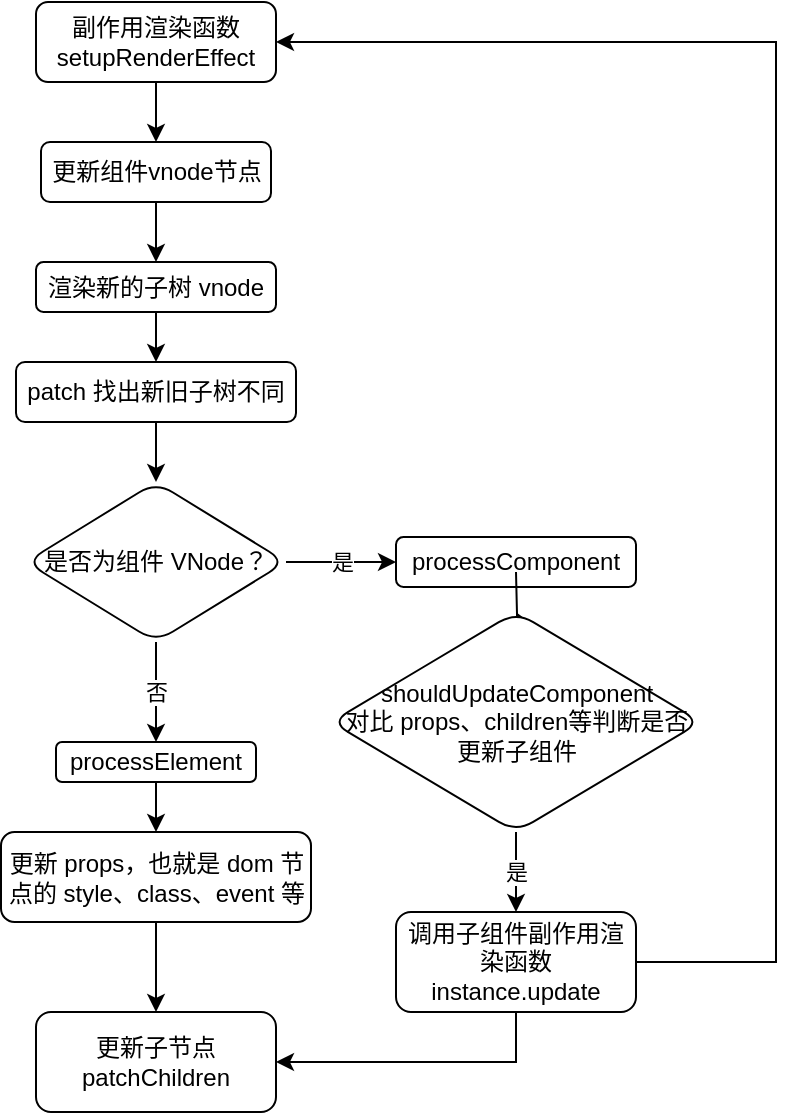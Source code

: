 <mxfile version="20.7.4" type="device"><diagram id="C5RBs43oDa-KdzZeNtuy" name="Page-1"><mxGraphModel dx="1100" dy="902" grid="1" gridSize="10" guides="1" tooltips="1" connect="1" arrows="1" fold="1" page="1" pageScale="1" pageWidth="827" pageHeight="1169" math="0" shadow="0"><root><mxCell id="WIyWlLk6GJQsqaUBKTNV-0"/><mxCell id="WIyWlLk6GJQsqaUBKTNV-1" parent="WIyWlLk6GJQsqaUBKTNV-0"/><mxCell id="pXSWZKgPUfB4xQFl141r-2" style="edgeStyle=orthogonalEdgeStyle;rounded=0;orthogonalLoop=1;jettySize=auto;html=1;exitX=0.5;exitY=1;exitDx=0;exitDy=0;entryX=0.5;entryY=0;entryDx=0;entryDy=0;" edge="1" parent="WIyWlLk6GJQsqaUBKTNV-1" source="WIyWlLk6GJQsqaUBKTNV-3" target="pXSWZKgPUfB4xQFl141r-0"><mxGeometry relative="1" as="geometry"/></mxCell><mxCell id="WIyWlLk6GJQsqaUBKTNV-3" value="副作用渲染函数&lt;br&gt;setupRenderEffect" style="rounded=1;whiteSpace=wrap;html=1;fontSize=12;glass=0;strokeWidth=1;shadow=0;" parent="WIyWlLk6GJQsqaUBKTNV-1" vertex="1"><mxGeometry x="160" y="80" width="120" height="40" as="geometry"/></mxCell><mxCell id="pXSWZKgPUfB4xQFl141r-4" value="" style="edgeStyle=orthogonalEdgeStyle;rounded=0;orthogonalLoop=1;jettySize=auto;html=1;" edge="1" parent="WIyWlLk6GJQsqaUBKTNV-1" source="pXSWZKgPUfB4xQFl141r-0" target="pXSWZKgPUfB4xQFl141r-3"><mxGeometry relative="1" as="geometry"/></mxCell><mxCell id="pXSWZKgPUfB4xQFl141r-0" value="更新组件vnode节点" style="rounded=1;whiteSpace=wrap;html=1;" vertex="1" parent="WIyWlLk6GJQsqaUBKTNV-1"><mxGeometry x="162.5" y="150" width="115" height="30" as="geometry"/></mxCell><mxCell id="pXSWZKgPUfB4xQFl141r-6" value="" style="edgeStyle=orthogonalEdgeStyle;rounded=0;orthogonalLoop=1;jettySize=auto;html=1;" edge="1" parent="WIyWlLk6GJQsqaUBKTNV-1" source="pXSWZKgPUfB4xQFl141r-3" target="pXSWZKgPUfB4xQFl141r-5"><mxGeometry relative="1" as="geometry"/></mxCell><mxCell id="pXSWZKgPUfB4xQFl141r-3" value="渲染新的子树 vnode" style="whiteSpace=wrap;html=1;rounded=1;" vertex="1" parent="WIyWlLk6GJQsqaUBKTNV-1"><mxGeometry x="160" y="210" width="120" height="25" as="geometry"/></mxCell><mxCell id="pXSWZKgPUfB4xQFl141r-10" value="" style="edgeStyle=orthogonalEdgeStyle;rounded=0;orthogonalLoop=1;jettySize=auto;html=1;" edge="1" parent="WIyWlLk6GJQsqaUBKTNV-1" source="pXSWZKgPUfB4xQFl141r-5" target="pXSWZKgPUfB4xQFl141r-9"><mxGeometry relative="1" as="geometry"/></mxCell><mxCell id="pXSWZKgPUfB4xQFl141r-5" value="patch 找出新旧子树不同" style="whiteSpace=wrap;html=1;rounded=1;" vertex="1" parent="WIyWlLk6GJQsqaUBKTNV-1"><mxGeometry x="150" y="260" width="140" height="30" as="geometry"/></mxCell><mxCell id="pXSWZKgPUfB4xQFl141r-9" value="是否为组件 VNode？" style="rhombus;whiteSpace=wrap;html=1;rounded=1;" vertex="1" parent="WIyWlLk6GJQsqaUBKTNV-1"><mxGeometry x="155" y="320" width="130" height="80" as="geometry"/></mxCell><mxCell id="pXSWZKgPUfB4xQFl141r-11" value="是" style="endArrow=classic;html=1;rounded=0;exitX=1;exitY=0.5;exitDx=0;exitDy=0;" edge="1" parent="WIyWlLk6GJQsqaUBKTNV-1" source="pXSWZKgPUfB4xQFl141r-9"><mxGeometry relative="1" as="geometry"><mxPoint x="360" y="430" as="sourcePoint"/><mxPoint x="340" y="360" as="targetPoint"/></mxGeometry></mxCell><mxCell id="pXSWZKgPUfB4xQFl141r-12" value="是" style="edgeLabel;resizable=0;html=1;align=center;verticalAlign=middle;" connectable="0" vertex="1" parent="pXSWZKgPUfB4xQFl141r-11"><mxGeometry relative="1" as="geometry"/></mxCell><mxCell id="pXSWZKgPUfB4xQFl141r-14" value="processComponent" style="rounded=1;whiteSpace=wrap;html=1;" vertex="1" parent="WIyWlLk6GJQsqaUBKTNV-1"><mxGeometry x="340" y="347.5" width="120" height="25" as="geometry"/></mxCell><mxCell id="pXSWZKgPUfB4xQFl141r-20" value="" style="edgeStyle=orthogonalEdgeStyle;rounded=0;orthogonalLoop=1;jettySize=auto;html=1;" edge="1" parent="WIyWlLk6GJQsqaUBKTNV-1" target="pXSWZKgPUfB4xQFl141r-19"><mxGeometry relative="1" as="geometry"><mxPoint x="400" y="365" as="sourcePoint"/></mxGeometry></mxCell><mxCell id="pXSWZKgPUfB4xQFl141r-29" value="" style="edgeStyle=orthogonalEdgeStyle;rounded=0;orthogonalLoop=1;jettySize=auto;html=1;" edge="1" parent="WIyWlLk6GJQsqaUBKTNV-1" source="pXSWZKgPUfB4xQFl141r-15" target="pXSWZKgPUfB4xQFl141r-28"><mxGeometry relative="1" as="geometry"/></mxCell><mxCell id="pXSWZKgPUfB4xQFl141r-15" value="processElement" style="whiteSpace=wrap;html=1;rounded=1;" vertex="1" parent="WIyWlLk6GJQsqaUBKTNV-1"><mxGeometry x="170" y="450" width="100" height="20" as="geometry"/></mxCell><mxCell id="pXSWZKgPUfB4xQFl141r-17" value="" style="endArrow=classic;html=1;rounded=0;exitX=0.5;exitY=1;exitDx=0;exitDy=0;entryX=0.5;entryY=0;entryDx=0;entryDy=0;" edge="1" parent="WIyWlLk6GJQsqaUBKTNV-1" source="pXSWZKgPUfB4xQFl141r-9" target="pXSWZKgPUfB4xQFl141r-15"><mxGeometry relative="1" as="geometry"><mxPoint x="360" y="430" as="sourcePoint"/><mxPoint x="460" y="430" as="targetPoint"/></mxGeometry></mxCell><mxCell id="pXSWZKgPUfB4xQFl141r-18" value="否" style="edgeLabel;resizable=0;html=1;align=center;verticalAlign=middle;" connectable="0" vertex="1" parent="pXSWZKgPUfB4xQFl141r-17"><mxGeometry relative="1" as="geometry"/></mxCell><mxCell id="pXSWZKgPUfB4xQFl141r-19" value="shouldUpdateComponent&lt;br&gt;对比 props、children等判断是否更新子组件" style="rhombus;whiteSpace=wrap;html=1;rounded=1;" vertex="1" parent="WIyWlLk6GJQsqaUBKTNV-1"><mxGeometry x="307.5" y="385" width="185" height="110" as="geometry"/></mxCell><mxCell id="pXSWZKgPUfB4xQFl141r-23" value="" style="endArrow=classic;html=1;rounded=0;exitX=0.5;exitY=1;exitDx=0;exitDy=0;" edge="1" parent="WIyWlLk6GJQsqaUBKTNV-1" source="pXSWZKgPUfB4xQFl141r-19" target="pXSWZKgPUfB4xQFl141r-25"><mxGeometry relative="1" as="geometry"><mxPoint x="540" y="415" as="sourcePoint"/><mxPoint x="400" y="565" as="targetPoint"/></mxGeometry></mxCell><mxCell id="pXSWZKgPUfB4xQFl141r-24" value="是" style="edgeLabel;resizable=0;html=1;align=center;verticalAlign=middle;" connectable="0" vertex="1" parent="pXSWZKgPUfB4xQFl141r-23"><mxGeometry relative="1" as="geometry"/></mxCell><mxCell id="pXSWZKgPUfB4xQFl141r-27" style="edgeStyle=orthogonalEdgeStyle;rounded=0;orthogonalLoop=1;jettySize=auto;html=1;exitX=1;exitY=0.5;exitDx=0;exitDy=0;entryX=1;entryY=0.5;entryDx=0;entryDy=0;" edge="1" parent="WIyWlLk6GJQsqaUBKTNV-1" source="pXSWZKgPUfB4xQFl141r-25" target="WIyWlLk6GJQsqaUBKTNV-3"><mxGeometry relative="1" as="geometry"><Array as="points"><mxPoint x="530" y="560"/><mxPoint x="530" y="100"/></Array></mxGeometry></mxCell><mxCell id="pXSWZKgPUfB4xQFl141r-33" style="edgeStyle=orthogonalEdgeStyle;rounded=0;orthogonalLoop=1;jettySize=auto;html=1;exitX=0.5;exitY=1;exitDx=0;exitDy=0;entryX=1;entryY=0.5;entryDx=0;entryDy=0;" edge="1" parent="WIyWlLk6GJQsqaUBKTNV-1" source="pXSWZKgPUfB4xQFl141r-25" target="pXSWZKgPUfB4xQFl141r-30"><mxGeometry relative="1" as="geometry"/></mxCell><mxCell id="pXSWZKgPUfB4xQFl141r-25" value="调用子组件副作用渲染函数instance.update" style="rounded=1;whiteSpace=wrap;html=1;" vertex="1" parent="WIyWlLk6GJQsqaUBKTNV-1"><mxGeometry x="340" y="535" width="120" height="50" as="geometry"/></mxCell><mxCell id="pXSWZKgPUfB4xQFl141r-31" value="" style="edgeStyle=orthogonalEdgeStyle;rounded=0;orthogonalLoop=1;jettySize=auto;html=1;" edge="1" parent="WIyWlLk6GJQsqaUBKTNV-1" source="pXSWZKgPUfB4xQFl141r-28" target="pXSWZKgPUfB4xQFl141r-30"><mxGeometry relative="1" as="geometry"/></mxCell><mxCell id="pXSWZKgPUfB4xQFl141r-28" value="更新 props，也就是 dom 节点的 style、class、event 等&lt;br&gt;" style="whiteSpace=wrap;html=1;rounded=1;" vertex="1" parent="WIyWlLk6GJQsqaUBKTNV-1"><mxGeometry x="142.5" y="495" width="155" height="45" as="geometry"/></mxCell><mxCell id="pXSWZKgPUfB4xQFl141r-30" value="更新子节点patchChildren" style="whiteSpace=wrap;html=1;rounded=1;" vertex="1" parent="WIyWlLk6GJQsqaUBKTNV-1"><mxGeometry x="160" y="585" width="120" height="50" as="geometry"/></mxCell></root></mxGraphModel></diagram></mxfile>